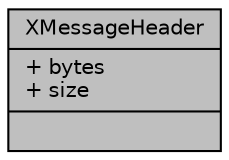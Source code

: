 digraph "XMessageHeader"
{
  edge [fontname="Helvetica",fontsize="10",labelfontname="Helvetica",labelfontsize="10"];
  node [fontname="Helvetica",fontsize="10",shape=record];
  Node1 [label="{XMessageHeader\n|+ bytes\l+ size\l|}",height=0.2,width=0.4,color="black", fillcolor="grey75", style="filled", fontcolor="black"];
}
